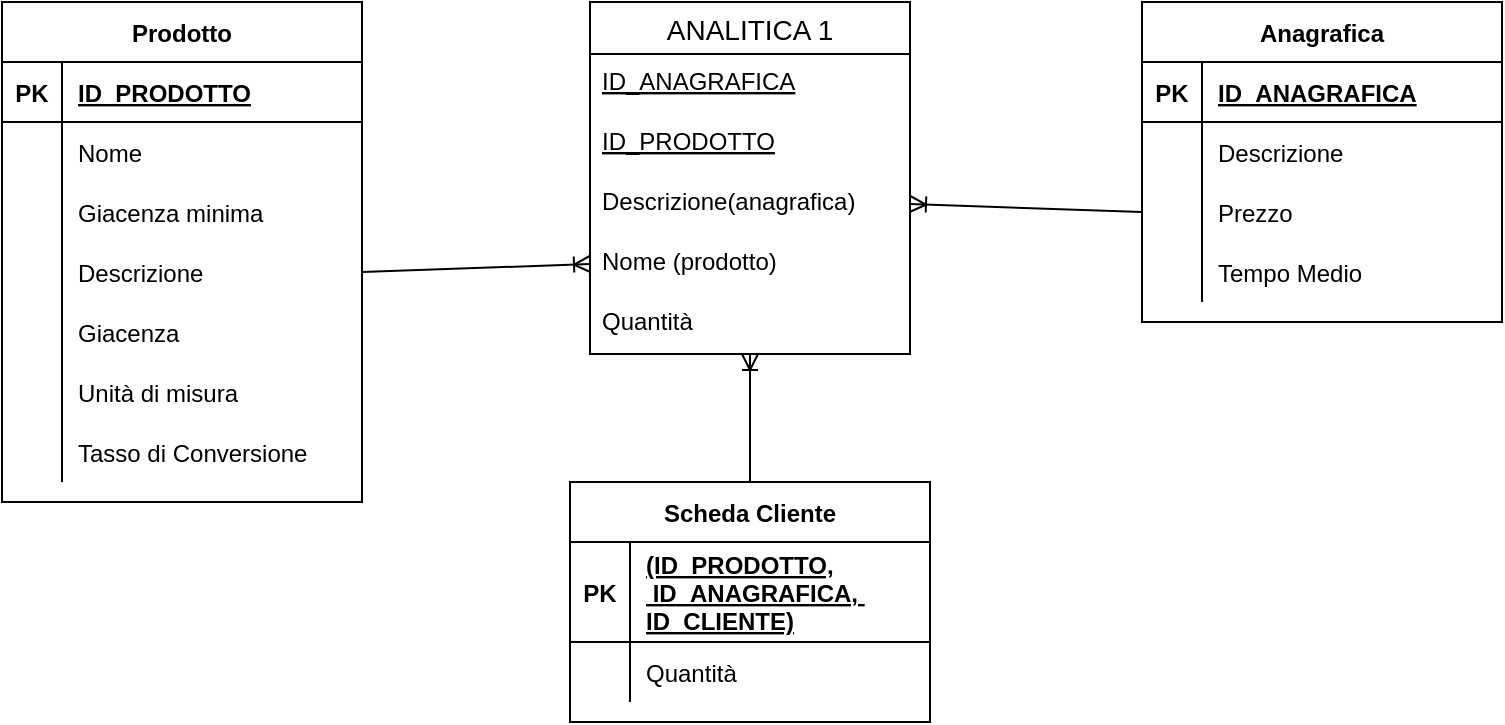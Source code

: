 <mxfile version="13.9.9" type="device"><diagram id="qmMaBVxskeLVxP3an0Co" name="Pagina-1"><mxGraphModel dx="1038" dy="599" grid="1" gridSize="10" guides="1" tooltips="1" connect="1" arrows="1" fold="1" page="1" pageScale="1" pageWidth="827" pageHeight="1169" math="0" shadow="0"><root><mxCell id="0"/><mxCell id="1" parent="0"/><mxCell id="_hIrY2AYOCFV-xZy3Day-1" value="Prodotto" style="shape=table;startSize=30;container=1;collapsible=1;childLayout=tableLayout;fixedRows=1;rowLines=0;fontStyle=1;align=center;resizeLast=1;" vertex="1" parent="1"><mxGeometry x="50" y="100" width="180" height="250" as="geometry"/></mxCell><mxCell id="_hIrY2AYOCFV-xZy3Day-2" value="" style="shape=partialRectangle;collapsible=0;dropTarget=0;pointerEvents=0;fillColor=none;top=0;left=0;bottom=1;right=0;points=[[0,0.5],[1,0.5]];portConstraint=eastwest;" vertex="1" parent="_hIrY2AYOCFV-xZy3Day-1"><mxGeometry y="30" width="180" height="30" as="geometry"/></mxCell><mxCell id="_hIrY2AYOCFV-xZy3Day-3" value="PK" style="shape=partialRectangle;connectable=0;fillColor=none;top=0;left=0;bottom=0;right=0;fontStyle=1;overflow=hidden;" vertex="1" parent="_hIrY2AYOCFV-xZy3Day-2"><mxGeometry width="30" height="30" as="geometry"/></mxCell><mxCell id="_hIrY2AYOCFV-xZy3Day-4" value="ID_PRODOTTO" style="shape=partialRectangle;connectable=0;fillColor=none;top=0;left=0;bottom=0;right=0;align=left;spacingLeft=6;fontStyle=5;overflow=hidden;" vertex="1" parent="_hIrY2AYOCFV-xZy3Day-2"><mxGeometry x="30" width="150" height="30" as="geometry"/></mxCell><mxCell id="_hIrY2AYOCFV-xZy3Day-5" value="" style="shape=partialRectangle;collapsible=0;dropTarget=0;pointerEvents=0;fillColor=none;top=0;left=0;bottom=0;right=0;points=[[0,0.5],[1,0.5]];portConstraint=eastwest;" vertex="1" parent="_hIrY2AYOCFV-xZy3Day-1"><mxGeometry y="60" width="180" height="30" as="geometry"/></mxCell><mxCell id="_hIrY2AYOCFV-xZy3Day-6" value="" style="shape=partialRectangle;connectable=0;fillColor=none;top=0;left=0;bottom=0;right=0;editable=1;overflow=hidden;" vertex="1" parent="_hIrY2AYOCFV-xZy3Day-5"><mxGeometry width="30" height="30" as="geometry"/></mxCell><mxCell id="_hIrY2AYOCFV-xZy3Day-7" value="Nome" style="shape=partialRectangle;connectable=0;fillColor=none;top=0;left=0;bottom=0;right=0;align=left;spacingLeft=6;overflow=hidden;" vertex="1" parent="_hIrY2AYOCFV-xZy3Day-5"><mxGeometry x="30" width="150" height="30" as="geometry"/></mxCell><mxCell id="_hIrY2AYOCFV-xZy3Day-8" value="" style="shape=partialRectangle;collapsible=0;dropTarget=0;pointerEvents=0;fillColor=none;top=0;left=0;bottom=0;right=0;points=[[0,0.5],[1,0.5]];portConstraint=eastwest;" vertex="1" parent="_hIrY2AYOCFV-xZy3Day-1"><mxGeometry y="90" width="180" height="30" as="geometry"/></mxCell><mxCell id="_hIrY2AYOCFV-xZy3Day-9" value="" style="shape=partialRectangle;connectable=0;fillColor=none;top=0;left=0;bottom=0;right=0;editable=1;overflow=hidden;" vertex="1" parent="_hIrY2AYOCFV-xZy3Day-8"><mxGeometry width="30" height="30" as="geometry"/></mxCell><mxCell id="_hIrY2AYOCFV-xZy3Day-10" value="Giacenza minima" style="shape=partialRectangle;connectable=0;fillColor=none;top=0;left=0;bottom=0;right=0;align=left;spacingLeft=6;overflow=hidden;" vertex="1" parent="_hIrY2AYOCFV-xZy3Day-8"><mxGeometry x="30" width="150" height="30" as="geometry"/></mxCell><mxCell id="_hIrY2AYOCFV-xZy3Day-11" value="" style="shape=partialRectangle;collapsible=0;dropTarget=0;pointerEvents=0;fillColor=none;top=0;left=0;bottom=0;right=0;points=[[0,0.5],[1,0.5]];portConstraint=eastwest;" vertex="1" parent="_hIrY2AYOCFV-xZy3Day-1"><mxGeometry y="120" width="180" height="30" as="geometry"/></mxCell><mxCell id="_hIrY2AYOCFV-xZy3Day-12" value="" style="shape=partialRectangle;connectable=0;fillColor=none;top=0;left=0;bottom=0;right=0;editable=1;overflow=hidden;" vertex="1" parent="_hIrY2AYOCFV-xZy3Day-11"><mxGeometry width="30" height="30" as="geometry"/></mxCell><mxCell id="_hIrY2AYOCFV-xZy3Day-13" value="Descrizione" style="shape=partialRectangle;connectable=0;fillColor=none;top=0;left=0;bottom=0;right=0;align=left;spacingLeft=6;overflow=hidden;" vertex="1" parent="_hIrY2AYOCFV-xZy3Day-11"><mxGeometry x="30" width="150" height="30" as="geometry"/></mxCell><mxCell id="_hIrY2AYOCFV-xZy3Day-44" style="shape=partialRectangle;collapsible=0;dropTarget=0;pointerEvents=0;fillColor=none;top=0;left=0;bottom=0;right=0;points=[[0,0.5],[1,0.5]];portConstraint=eastwest;" vertex="1" parent="_hIrY2AYOCFV-xZy3Day-1"><mxGeometry y="150" width="180" height="30" as="geometry"/></mxCell><mxCell id="_hIrY2AYOCFV-xZy3Day-45" style="shape=partialRectangle;connectable=0;fillColor=none;top=0;left=0;bottom=0;right=0;editable=1;overflow=hidden;" vertex="1" parent="_hIrY2AYOCFV-xZy3Day-44"><mxGeometry width="30" height="30" as="geometry"/></mxCell><mxCell id="_hIrY2AYOCFV-xZy3Day-46" value="Giacenza" style="shape=partialRectangle;connectable=0;fillColor=none;top=0;left=0;bottom=0;right=0;align=left;spacingLeft=6;overflow=hidden;" vertex="1" parent="_hIrY2AYOCFV-xZy3Day-44"><mxGeometry x="30" width="150" height="30" as="geometry"/></mxCell><mxCell id="_hIrY2AYOCFV-xZy3Day-47" style="shape=partialRectangle;collapsible=0;dropTarget=0;pointerEvents=0;fillColor=none;top=0;left=0;bottom=0;right=0;points=[[0,0.5],[1,0.5]];portConstraint=eastwest;" vertex="1" parent="_hIrY2AYOCFV-xZy3Day-1"><mxGeometry y="180" width="180" height="30" as="geometry"/></mxCell><mxCell id="_hIrY2AYOCFV-xZy3Day-48" style="shape=partialRectangle;connectable=0;fillColor=none;top=0;left=0;bottom=0;right=0;editable=1;overflow=hidden;" vertex="1" parent="_hIrY2AYOCFV-xZy3Day-47"><mxGeometry width="30" height="30" as="geometry"/></mxCell><mxCell id="_hIrY2AYOCFV-xZy3Day-49" value="Unità di misura " style="shape=partialRectangle;connectable=0;fillColor=none;top=0;left=0;bottom=0;right=0;align=left;spacingLeft=6;overflow=hidden;" vertex="1" parent="_hIrY2AYOCFV-xZy3Day-47"><mxGeometry x="30" width="150" height="30" as="geometry"/></mxCell><mxCell id="_hIrY2AYOCFV-xZy3Day-50" style="shape=partialRectangle;collapsible=0;dropTarget=0;pointerEvents=0;fillColor=none;top=0;left=0;bottom=0;right=0;points=[[0,0.5],[1,0.5]];portConstraint=eastwest;" vertex="1" parent="_hIrY2AYOCFV-xZy3Day-1"><mxGeometry y="210" width="180" height="30" as="geometry"/></mxCell><mxCell id="_hIrY2AYOCFV-xZy3Day-51" style="shape=partialRectangle;connectable=0;fillColor=none;top=0;left=0;bottom=0;right=0;editable=1;overflow=hidden;" vertex="1" parent="_hIrY2AYOCFV-xZy3Day-50"><mxGeometry width="30" height="30" as="geometry"/></mxCell><mxCell id="_hIrY2AYOCFV-xZy3Day-52" value="Tasso di Conversione" style="shape=partialRectangle;connectable=0;fillColor=none;top=0;left=0;bottom=0;right=0;align=left;spacingLeft=6;overflow=hidden;" vertex="1" parent="_hIrY2AYOCFV-xZy3Day-50"><mxGeometry x="30" width="150" height="30" as="geometry"/></mxCell><mxCell id="_hIrY2AYOCFV-xZy3Day-14" value="ANALITICA 1" style="swimlane;fontStyle=0;childLayout=stackLayout;horizontal=1;startSize=26;horizontalStack=0;resizeParent=1;resizeParentMax=0;resizeLast=0;collapsible=1;marginBottom=0;align=center;fontSize=14;" vertex="1" parent="1"><mxGeometry x="344" y="100" width="160" height="176" as="geometry"/></mxCell><mxCell id="_hIrY2AYOCFV-xZy3Day-15" value="ID_ANAGRAFICA" style="text;strokeColor=none;fillColor=none;spacingLeft=4;spacingRight=4;overflow=hidden;rotatable=0;points=[[0,0.5],[1,0.5]];portConstraint=eastwest;fontSize=12;fontStyle=4" vertex="1" parent="_hIrY2AYOCFV-xZy3Day-14"><mxGeometry y="26" width="160" height="30" as="geometry"/></mxCell><mxCell id="_hIrY2AYOCFV-xZy3Day-16" value="ID_PRODOTTO" style="text;strokeColor=none;fillColor=none;spacingLeft=4;spacingRight=4;overflow=hidden;rotatable=0;points=[[0,0.5],[1,0.5]];portConstraint=eastwest;fontSize=12;fontStyle=4" vertex="1" parent="_hIrY2AYOCFV-xZy3Day-14"><mxGeometry y="56" width="160" height="30" as="geometry"/></mxCell><mxCell id="_hIrY2AYOCFV-xZy3Day-53" value="Descrizione(anagrafica)" style="text;strokeColor=none;fillColor=none;spacingLeft=4;spacingRight=4;overflow=hidden;rotatable=0;points=[[0,0.5],[1,0.5]];portConstraint=eastwest;fontSize=12;" vertex="1" parent="_hIrY2AYOCFV-xZy3Day-14"><mxGeometry y="86" width="160" height="30" as="geometry"/></mxCell><mxCell id="_hIrY2AYOCFV-xZy3Day-17" value="Nome (prodotto)" style="text;strokeColor=none;fillColor=none;spacingLeft=4;spacingRight=4;overflow=hidden;rotatable=0;points=[[0,0.5],[1,0.5]];portConstraint=eastwest;fontSize=12;" vertex="1" parent="_hIrY2AYOCFV-xZy3Day-14"><mxGeometry y="116" width="160" height="30" as="geometry"/></mxCell><mxCell id="_hIrY2AYOCFV-xZy3Day-55" value="Quantità" style="text;strokeColor=none;fillColor=none;spacingLeft=4;spacingRight=4;overflow=hidden;rotatable=0;points=[[0,0.5],[1,0.5]];portConstraint=eastwest;fontSize=12;" vertex="1" parent="_hIrY2AYOCFV-xZy3Day-14"><mxGeometry y="146" width="160" height="30" as="geometry"/></mxCell><mxCell id="_hIrY2AYOCFV-xZy3Day-18" value="Scheda Cliente" style="shape=table;startSize=30;container=1;collapsible=1;childLayout=tableLayout;fixedRows=1;rowLines=0;fontStyle=1;align=center;resizeLast=1;" vertex="1" parent="1"><mxGeometry x="334" y="340" width="180" height="120" as="geometry"/></mxCell><mxCell id="_hIrY2AYOCFV-xZy3Day-19" value="" style="shape=partialRectangle;collapsible=0;dropTarget=0;pointerEvents=0;fillColor=none;top=0;left=0;bottom=1;right=0;points=[[0,0.5],[1,0.5]];portConstraint=eastwest;" vertex="1" parent="_hIrY2AYOCFV-xZy3Day-18"><mxGeometry y="30" width="180" height="50" as="geometry"/></mxCell><mxCell id="_hIrY2AYOCFV-xZy3Day-20" value="PK" style="shape=partialRectangle;connectable=0;fillColor=none;top=0;left=0;bottom=0;right=0;fontStyle=1;overflow=hidden;" vertex="1" parent="_hIrY2AYOCFV-xZy3Day-19"><mxGeometry width="30" height="50" as="geometry"/></mxCell><mxCell id="_hIrY2AYOCFV-xZy3Day-21" value="(ID_PRODOTTO,&#10; ID_ANAGRAFICA, &#10;ID_CLIENTE)" style="shape=partialRectangle;connectable=0;fillColor=none;top=0;left=0;bottom=0;right=0;align=left;spacingLeft=6;fontStyle=5;overflow=hidden;" vertex="1" parent="_hIrY2AYOCFV-xZy3Day-19"><mxGeometry x="30" width="150" height="50" as="geometry"/></mxCell><mxCell id="_hIrY2AYOCFV-xZy3Day-22" value="" style="shape=partialRectangle;collapsible=0;dropTarget=0;pointerEvents=0;fillColor=none;top=0;left=0;bottom=0;right=0;points=[[0,0.5],[1,0.5]];portConstraint=eastwest;" vertex="1" parent="_hIrY2AYOCFV-xZy3Day-18"><mxGeometry y="80" width="180" height="30" as="geometry"/></mxCell><mxCell id="_hIrY2AYOCFV-xZy3Day-23" value="" style="shape=partialRectangle;connectable=0;fillColor=none;top=0;left=0;bottom=0;right=0;editable=1;overflow=hidden;" vertex="1" parent="_hIrY2AYOCFV-xZy3Day-22"><mxGeometry width="30" height="30" as="geometry"/></mxCell><mxCell id="_hIrY2AYOCFV-xZy3Day-24" value="Quantità" style="shape=partialRectangle;connectable=0;fillColor=none;top=0;left=0;bottom=0;right=0;align=left;spacingLeft=6;overflow=hidden;" vertex="1" parent="_hIrY2AYOCFV-xZy3Day-22"><mxGeometry x="30" width="150" height="30" as="geometry"/></mxCell><mxCell id="_hIrY2AYOCFV-xZy3Day-31" value="Anagrafica" style="shape=table;startSize=30;container=1;collapsible=1;childLayout=tableLayout;fixedRows=1;rowLines=0;fontStyle=1;align=center;resizeLast=1;" vertex="1" parent="1"><mxGeometry x="620" y="100" width="180" height="160" as="geometry"/></mxCell><mxCell id="_hIrY2AYOCFV-xZy3Day-32" value="" style="shape=partialRectangle;collapsible=0;dropTarget=0;pointerEvents=0;fillColor=none;top=0;left=0;bottom=1;right=0;points=[[0,0.5],[1,0.5]];portConstraint=eastwest;" vertex="1" parent="_hIrY2AYOCFV-xZy3Day-31"><mxGeometry y="30" width="180" height="30" as="geometry"/></mxCell><mxCell id="_hIrY2AYOCFV-xZy3Day-33" value="PK" style="shape=partialRectangle;connectable=0;fillColor=none;top=0;left=0;bottom=0;right=0;fontStyle=1;overflow=hidden;" vertex="1" parent="_hIrY2AYOCFV-xZy3Day-32"><mxGeometry width="30" height="30" as="geometry"/></mxCell><mxCell id="_hIrY2AYOCFV-xZy3Day-34" value="ID_ANAGRAFICA" style="shape=partialRectangle;connectable=0;fillColor=none;top=0;left=0;bottom=0;right=0;align=left;spacingLeft=6;fontStyle=5;overflow=hidden;" vertex="1" parent="_hIrY2AYOCFV-xZy3Day-32"><mxGeometry x="30" width="150" height="30" as="geometry"/></mxCell><mxCell id="_hIrY2AYOCFV-xZy3Day-35" value="" style="shape=partialRectangle;collapsible=0;dropTarget=0;pointerEvents=0;fillColor=none;top=0;left=0;bottom=0;right=0;points=[[0,0.5],[1,0.5]];portConstraint=eastwest;" vertex="1" parent="_hIrY2AYOCFV-xZy3Day-31"><mxGeometry y="60" width="180" height="30" as="geometry"/></mxCell><mxCell id="_hIrY2AYOCFV-xZy3Day-36" value="" style="shape=partialRectangle;connectable=0;fillColor=none;top=0;left=0;bottom=0;right=0;editable=1;overflow=hidden;" vertex="1" parent="_hIrY2AYOCFV-xZy3Day-35"><mxGeometry width="30" height="30" as="geometry"/></mxCell><mxCell id="_hIrY2AYOCFV-xZy3Day-37" value="Descrizione" style="shape=partialRectangle;connectable=0;fillColor=none;top=0;left=0;bottom=0;right=0;align=left;spacingLeft=6;overflow=hidden;" vertex="1" parent="_hIrY2AYOCFV-xZy3Day-35"><mxGeometry x="30" width="150" height="30" as="geometry"/></mxCell><mxCell id="_hIrY2AYOCFV-xZy3Day-38" value="" style="shape=partialRectangle;collapsible=0;dropTarget=0;pointerEvents=0;fillColor=none;top=0;left=0;bottom=0;right=0;points=[[0,0.5],[1,0.5]];portConstraint=eastwest;" vertex="1" parent="_hIrY2AYOCFV-xZy3Day-31"><mxGeometry y="90" width="180" height="30" as="geometry"/></mxCell><mxCell id="_hIrY2AYOCFV-xZy3Day-39" value="" style="shape=partialRectangle;connectable=0;fillColor=none;top=0;left=0;bottom=0;right=0;editable=1;overflow=hidden;" vertex="1" parent="_hIrY2AYOCFV-xZy3Day-38"><mxGeometry width="30" height="30" as="geometry"/></mxCell><mxCell id="_hIrY2AYOCFV-xZy3Day-40" value="Prezzo" style="shape=partialRectangle;connectable=0;fillColor=none;top=0;left=0;bottom=0;right=0;align=left;spacingLeft=6;overflow=hidden;" vertex="1" parent="_hIrY2AYOCFV-xZy3Day-38"><mxGeometry x="30" width="150" height="30" as="geometry"/></mxCell><mxCell id="_hIrY2AYOCFV-xZy3Day-41" value="" style="shape=partialRectangle;collapsible=0;dropTarget=0;pointerEvents=0;fillColor=none;top=0;left=0;bottom=0;right=0;points=[[0,0.5],[1,0.5]];portConstraint=eastwest;" vertex="1" parent="_hIrY2AYOCFV-xZy3Day-31"><mxGeometry y="120" width="180" height="30" as="geometry"/></mxCell><mxCell id="_hIrY2AYOCFV-xZy3Day-42" value="" style="shape=partialRectangle;connectable=0;fillColor=none;top=0;left=0;bottom=0;right=0;editable=1;overflow=hidden;" vertex="1" parent="_hIrY2AYOCFV-xZy3Day-41"><mxGeometry width="30" height="30" as="geometry"/></mxCell><mxCell id="_hIrY2AYOCFV-xZy3Day-43" value="Tempo Medio" style="shape=partialRectangle;connectable=0;fillColor=none;top=0;left=0;bottom=0;right=0;align=left;spacingLeft=6;overflow=hidden;" vertex="1" parent="_hIrY2AYOCFV-xZy3Day-41"><mxGeometry x="30" width="150" height="30" as="geometry"/></mxCell><mxCell id="_hIrY2AYOCFV-xZy3Day-56" value="" style="endArrow=ERoneToMany;html=1;entryX=0;entryY=0.5;entryDx=0;entryDy=0;exitX=1;exitY=0.5;exitDx=0;exitDy=0;endFill=0;" edge="1" parent="1" source="_hIrY2AYOCFV-xZy3Day-11" target="_hIrY2AYOCFV-xZy3Day-17"><mxGeometry width="50" height="50" relative="1" as="geometry"><mxPoint x="230" y="200" as="sourcePoint"/><mxPoint x="280" y="150" as="targetPoint"/></mxGeometry></mxCell><mxCell id="_hIrY2AYOCFV-xZy3Day-58" value="" style="endArrow=ERoneToMany;html=1;exitX=0.5;exitY=0;exitDx=0;exitDy=0;endFill=0;" edge="1" parent="1" source="_hIrY2AYOCFV-xZy3Day-18" target="_hIrY2AYOCFV-xZy3Day-55"><mxGeometry width="50" height="50" relative="1" as="geometry"><mxPoint x="380" y="290" as="sourcePoint"/><mxPoint x="494" y="286" as="targetPoint"/></mxGeometry></mxCell><mxCell id="_hIrY2AYOCFV-xZy3Day-59" value="" style="endArrow=ERoneToMany;html=1;entryX=1;entryY=0.5;entryDx=0;entryDy=0;exitX=0;exitY=0.5;exitDx=0;exitDy=0;endFill=0;" edge="1" parent="1" source="_hIrY2AYOCFV-xZy3Day-38" target="_hIrY2AYOCFV-xZy3Day-53"><mxGeometry width="50" height="50" relative="1" as="geometry"><mxPoint x="530" y="290" as="sourcePoint"/><mxPoint x="644" y="286" as="targetPoint"/></mxGeometry></mxCell></root></mxGraphModel></diagram></mxfile>